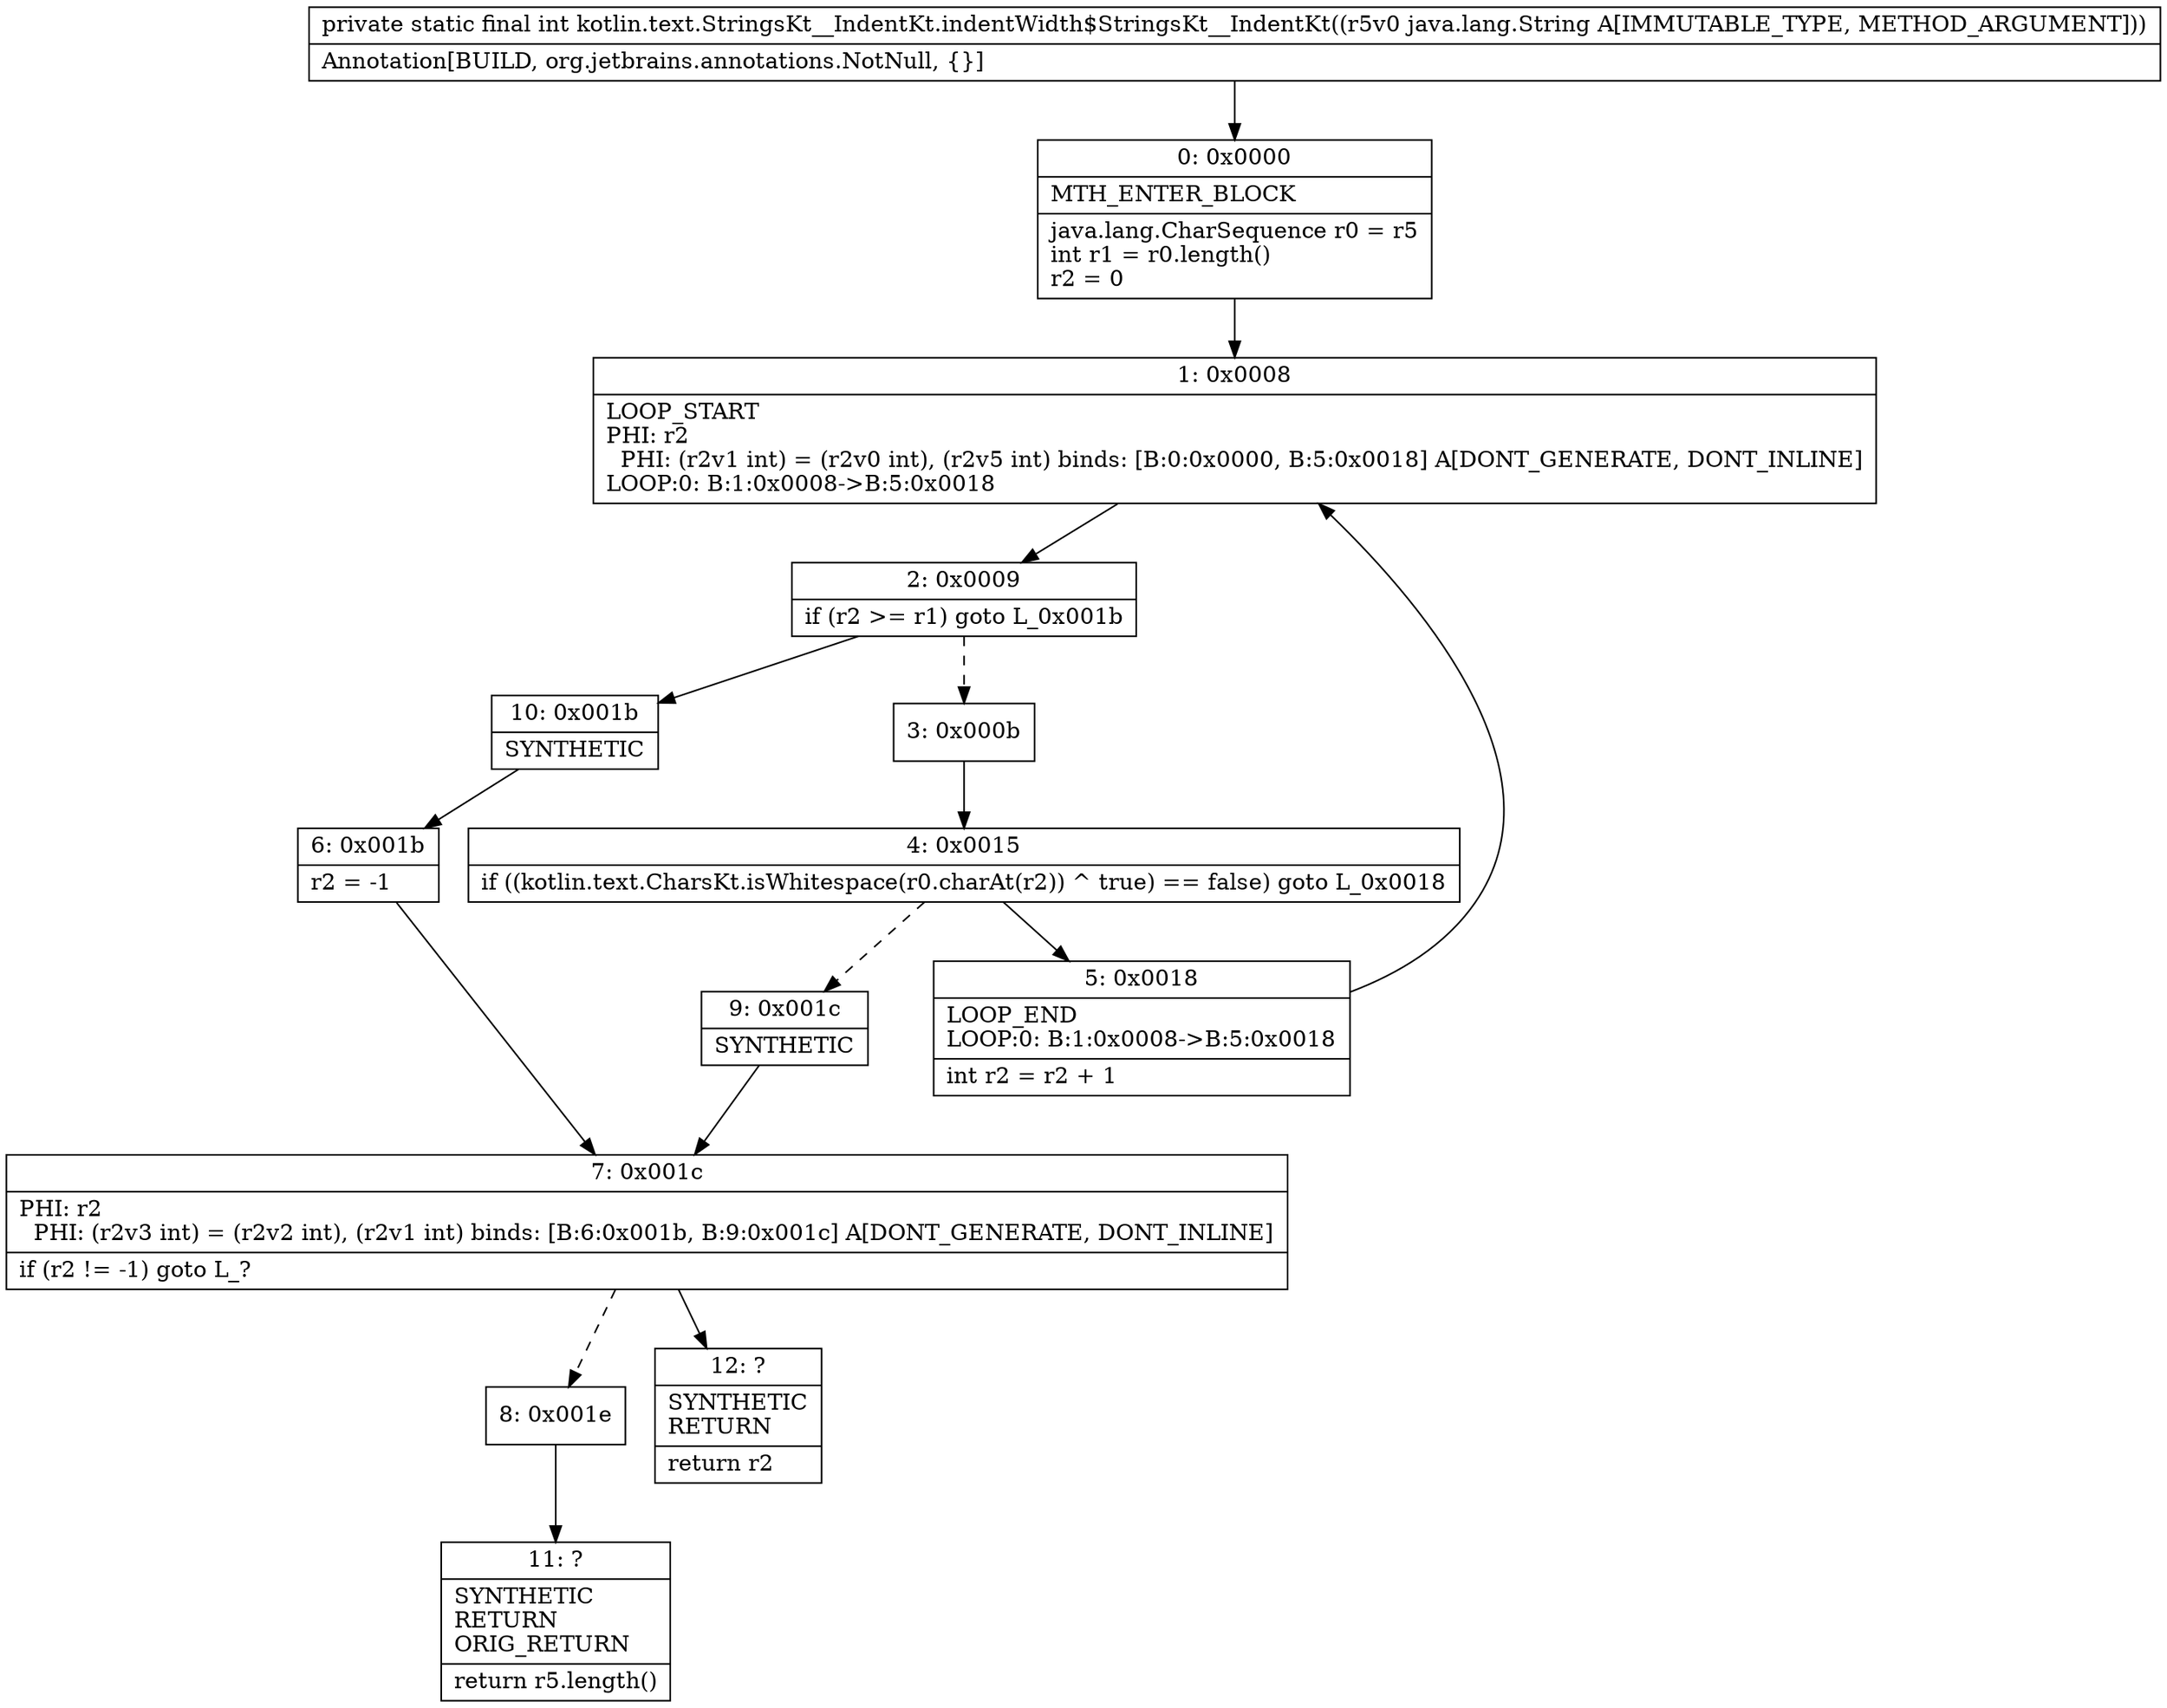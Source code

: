 digraph "CFG forkotlin.text.StringsKt__IndentKt.indentWidth$StringsKt__IndentKt(Ljava\/lang\/String;)I" {
Node_0 [shape=record,label="{0\:\ 0x0000|MTH_ENTER_BLOCK\l|java.lang.CharSequence r0 = r5\lint r1 = r0.length()\lr2 = 0\l}"];
Node_1 [shape=record,label="{1\:\ 0x0008|LOOP_START\lPHI: r2 \l  PHI: (r2v1 int) = (r2v0 int), (r2v5 int) binds: [B:0:0x0000, B:5:0x0018] A[DONT_GENERATE, DONT_INLINE]\lLOOP:0: B:1:0x0008\-\>B:5:0x0018\l}"];
Node_2 [shape=record,label="{2\:\ 0x0009|if (r2 \>= r1) goto L_0x001b\l}"];
Node_3 [shape=record,label="{3\:\ 0x000b}"];
Node_4 [shape=record,label="{4\:\ 0x0015|if ((kotlin.text.CharsKt.isWhitespace(r0.charAt(r2)) ^ true) == false) goto L_0x0018\l}"];
Node_5 [shape=record,label="{5\:\ 0x0018|LOOP_END\lLOOP:0: B:1:0x0008\-\>B:5:0x0018\l|int r2 = r2 + 1\l}"];
Node_6 [shape=record,label="{6\:\ 0x001b|r2 = \-1\l}"];
Node_7 [shape=record,label="{7\:\ 0x001c|PHI: r2 \l  PHI: (r2v3 int) = (r2v2 int), (r2v1 int) binds: [B:6:0x001b, B:9:0x001c] A[DONT_GENERATE, DONT_INLINE]\l|if (r2 != \-1) goto L_?\l}"];
Node_8 [shape=record,label="{8\:\ 0x001e}"];
Node_9 [shape=record,label="{9\:\ 0x001c|SYNTHETIC\l}"];
Node_10 [shape=record,label="{10\:\ 0x001b|SYNTHETIC\l}"];
Node_11 [shape=record,label="{11\:\ ?|SYNTHETIC\lRETURN\lORIG_RETURN\l|return r5.length()\l}"];
Node_12 [shape=record,label="{12\:\ ?|SYNTHETIC\lRETURN\l|return r2\l}"];
MethodNode[shape=record,label="{private static final int kotlin.text.StringsKt__IndentKt.indentWidth$StringsKt__IndentKt((r5v0 java.lang.String A[IMMUTABLE_TYPE, METHOD_ARGUMENT]))  | Annotation[BUILD, org.jetbrains.annotations.NotNull, \{\}]\l}"];
MethodNode -> Node_0;
Node_0 -> Node_1;
Node_1 -> Node_2;
Node_2 -> Node_3[style=dashed];
Node_2 -> Node_10;
Node_3 -> Node_4;
Node_4 -> Node_5;
Node_4 -> Node_9[style=dashed];
Node_5 -> Node_1;
Node_6 -> Node_7;
Node_7 -> Node_8[style=dashed];
Node_7 -> Node_12;
Node_8 -> Node_11;
Node_9 -> Node_7;
Node_10 -> Node_6;
}

